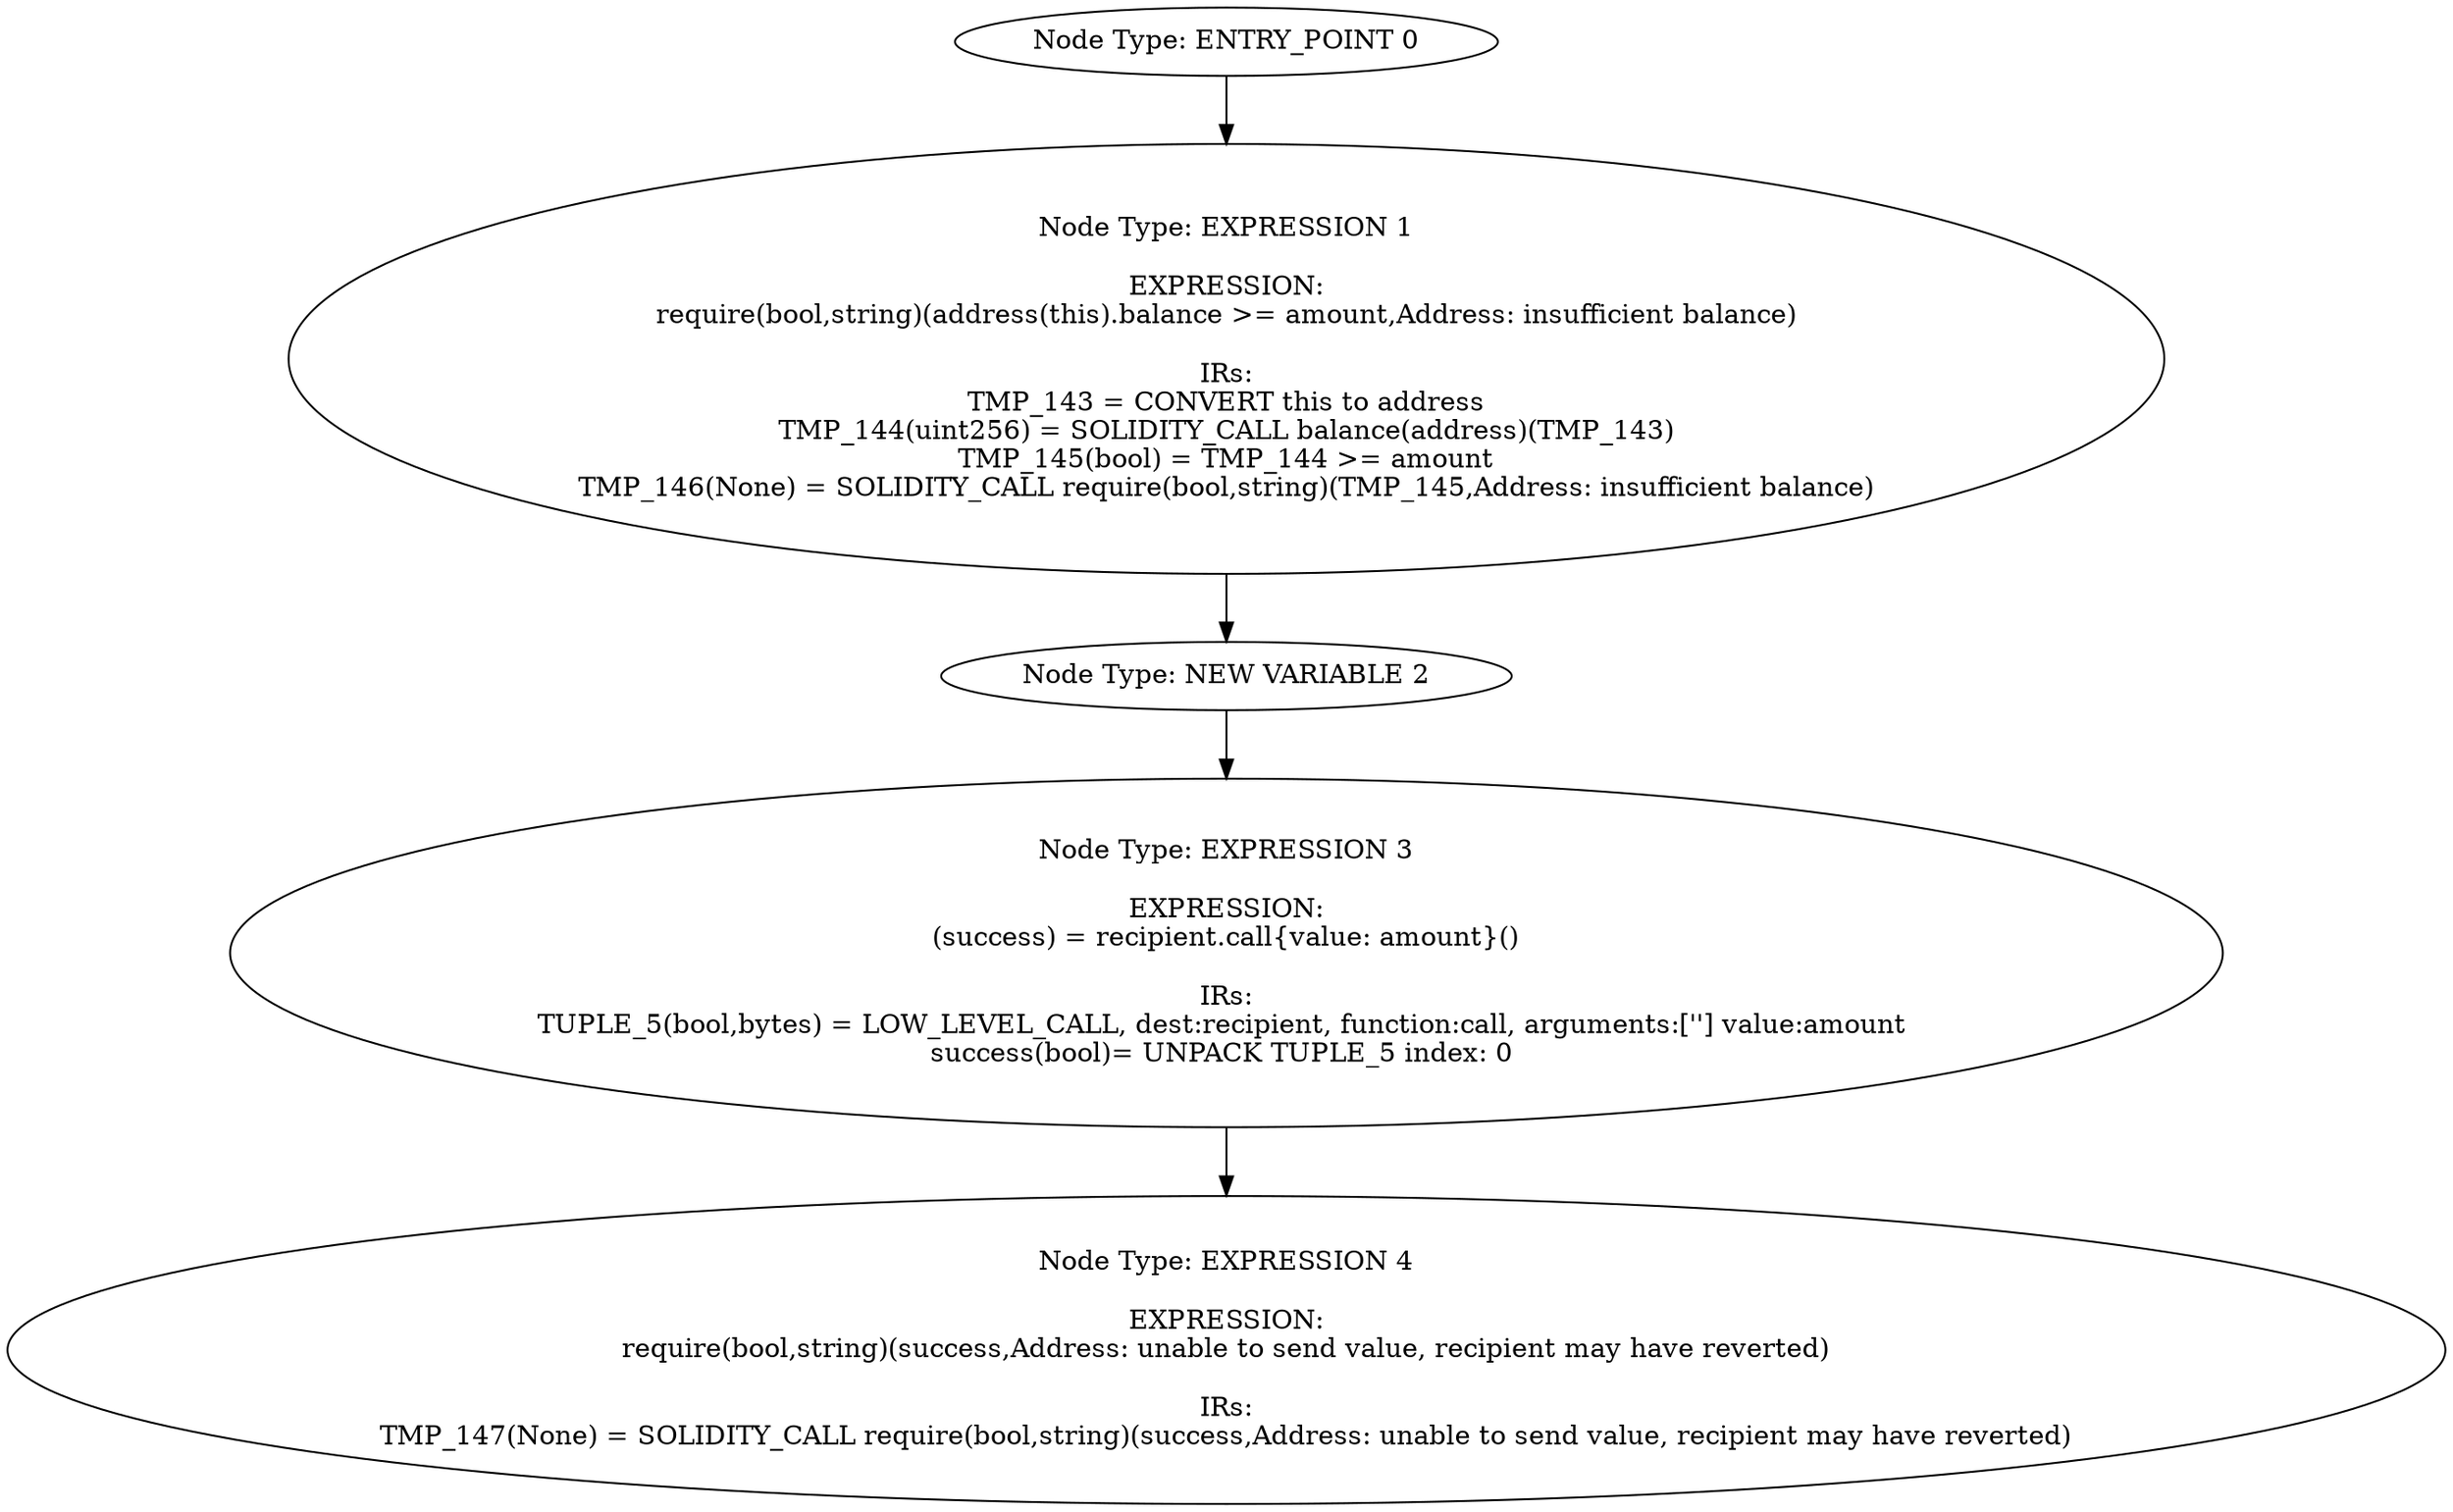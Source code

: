 digraph{
0[label="Node Type: ENTRY_POINT 0
"];
0->1;
1[label="Node Type: EXPRESSION 1

EXPRESSION:
require(bool,string)(address(this).balance >= amount,Address: insufficient balance)

IRs:
TMP_143 = CONVERT this to address
TMP_144(uint256) = SOLIDITY_CALL balance(address)(TMP_143)
TMP_145(bool) = TMP_144 >= amount
TMP_146(None) = SOLIDITY_CALL require(bool,string)(TMP_145,Address: insufficient balance)"];
1->2;
2[label="Node Type: NEW VARIABLE 2
"];
2->3;
3[label="Node Type: EXPRESSION 3

EXPRESSION:
(success) = recipient.call{value: amount}()

IRs:
TUPLE_5(bool,bytes) = LOW_LEVEL_CALL, dest:recipient, function:call, arguments:[''] value:amount 
success(bool)= UNPACK TUPLE_5 index: 0 "];
3->4;
4[label="Node Type: EXPRESSION 4

EXPRESSION:
require(bool,string)(success,Address: unable to send value, recipient may have reverted)

IRs:
TMP_147(None) = SOLIDITY_CALL require(bool,string)(success,Address: unable to send value, recipient may have reverted)"];
}

